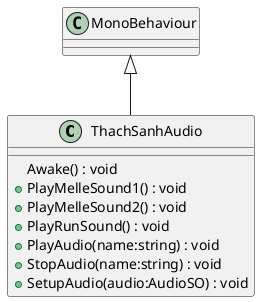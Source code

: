 @startuml
class ThachSanhAudio {
    Awake() : void
    + PlayMelleSound1() : void
    + PlayMelleSound2() : void
    + PlayRunSound() : void
    + PlayAudio(name:string) : void
    + StopAudio(name:string) : void
    + SetupAudio(audio:AudioSO) : void
}
MonoBehaviour <|-- ThachSanhAudio
@enduml
